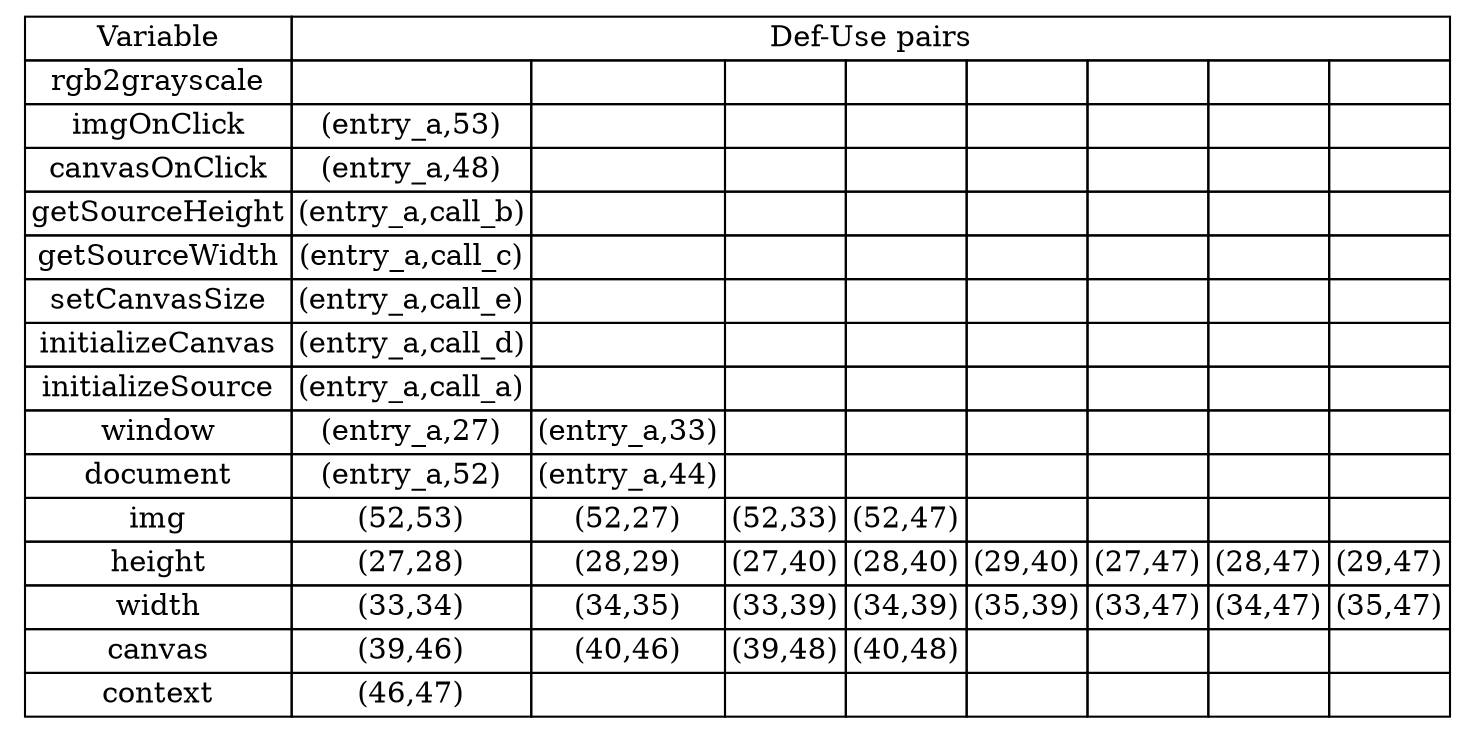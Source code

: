 digraph structs {
node [shape="plaintext"]
struct1 [label=<
<TABLE BORDER="0" CELLBORDER="1" CELLSPACING="0">
<tr><td>Variable</td><td COLSPAN="8">Def-Use pairs</td></tr><tr><td>rgb2grayscale</td><td></td><td></td><td></td><td></td><td></td><td></td><td></td><td></td></tr>
<tr><td>imgOnClick</td><td>(entry_a,53)</td><td></td><td></td><td></td><td></td><td></td><td></td><td></td></tr>
<tr><td>canvasOnClick</td><td>(entry_a,48)</td><td></td><td></td><td></td><td></td><td></td><td></td><td></td></tr>
<tr><td>getSourceHeight</td><td>(entry_a,call_b)</td><td></td><td></td><td></td><td></td><td></td><td></td><td></td></tr>
<tr><td>getSourceWidth</td><td>(entry_a,call_c)</td><td></td><td></td><td></td><td></td><td></td><td></td><td></td></tr>
<tr><td>setCanvasSize</td><td>(entry_a,call_e)</td><td></td><td></td><td></td><td></td><td></td><td></td><td></td></tr>
<tr><td>initializeCanvas</td><td>(entry_a,call_d)</td><td></td><td></td><td></td><td></td><td></td><td></td><td></td></tr>
<tr><td>initializeSource</td><td>(entry_a,call_a)</td><td></td><td></td><td></td><td></td><td></td><td></td><td></td></tr>
<tr><td>window</td><td>(entry_a,27)</td><td>(entry_a,33)</td><td></td><td></td><td></td><td></td><td></td><td></td></tr>
<tr><td>document</td><td>(entry_a,52)</td><td>(entry_a,44)</td><td></td><td></td><td></td><td></td><td></td><td></td></tr>
<tr><td>img</td><td>(52,53)</td><td>(52,27)</td><td>(52,33)</td><td>(52,47)</td><td></td><td></td><td></td><td></td></tr>
<tr><td>height</td><td>(27,28)</td><td>(28,29)</td><td>(27,40)</td><td>(28,40)</td><td>(29,40)</td><td>(27,47)</td><td>(28,47)</td><td>(29,47)</td></tr>
<tr><td>width</td><td>(33,34)</td><td>(34,35)</td><td>(33,39)</td><td>(34,39)</td><td>(35,39)</td><td>(33,47)</td><td>(34,47)</td><td>(35,47)</td></tr>
<tr><td>canvas</td><td>(39,46)</td><td>(40,46)</td><td>(39,48)</td><td>(40,48)</td><td></td><td></td><td></td><td></td></tr>
<tr><td>context</td><td>(46,47)</td><td></td><td></td><td></td><td></td><td></td><td></td><td></td></tr>
</TABLE>
>];
}